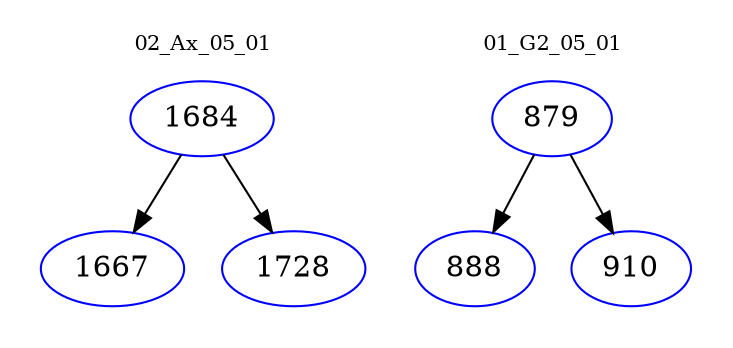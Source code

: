 digraph{
subgraph cluster_0 {
color = white
label = "02_Ax_05_01";
fontsize=10;
T0_1684 [label="1684", color="blue"]
T0_1684 -> T0_1667 [color="black"]
T0_1667 [label="1667", color="blue"]
T0_1684 -> T0_1728 [color="black"]
T0_1728 [label="1728", color="blue"]
}
subgraph cluster_1 {
color = white
label = "01_G2_05_01";
fontsize=10;
T1_879 [label="879", color="blue"]
T1_879 -> T1_888 [color="black"]
T1_888 [label="888", color="blue"]
T1_879 -> T1_910 [color="black"]
T1_910 [label="910", color="blue"]
}
}

